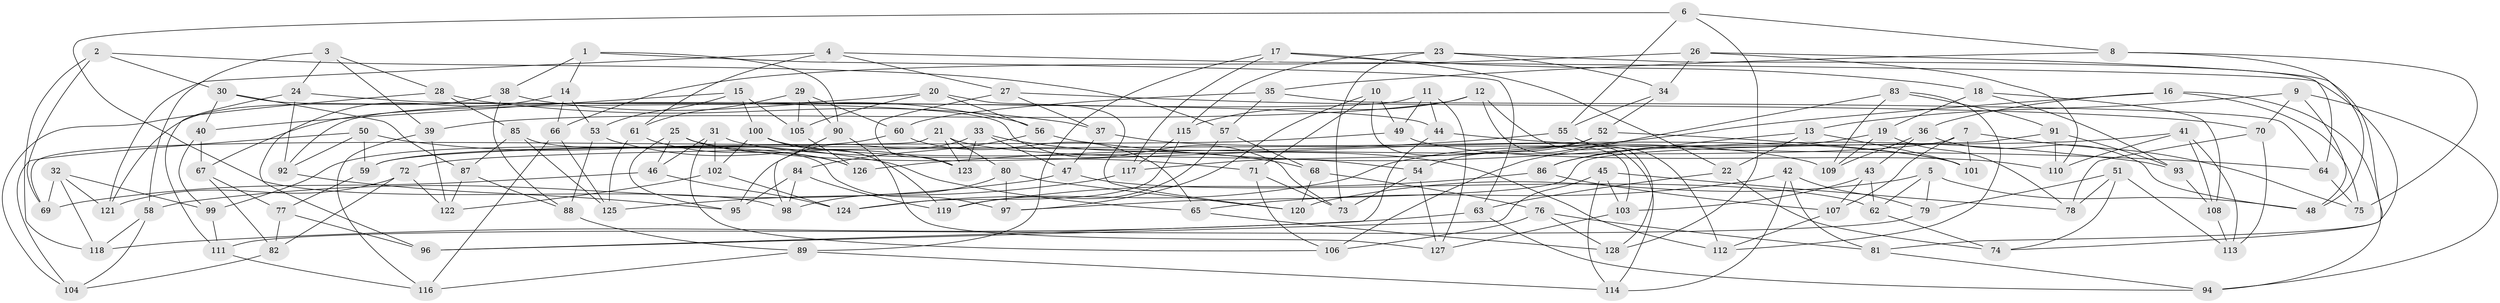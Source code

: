// Generated by graph-tools (version 1.1) at 2025/37/03/09/25 02:37:56]
// undirected, 128 vertices, 256 edges
graph export_dot {
graph [start="1"]
  node [color=gray90,style=filled];
  1;
  2;
  3;
  4;
  5;
  6;
  7;
  8;
  9;
  10;
  11;
  12;
  13;
  14;
  15;
  16;
  17;
  18;
  19;
  20;
  21;
  22;
  23;
  24;
  25;
  26;
  27;
  28;
  29;
  30;
  31;
  32;
  33;
  34;
  35;
  36;
  37;
  38;
  39;
  40;
  41;
  42;
  43;
  44;
  45;
  46;
  47;
  48;
  49;
  50;
  51;
  52;
  53;
  54;
  55;
  56;
  57;
  58;
  59;
  60;
  61;
  62;
  63;
  64;
  65;
  66;
  67;
  68;
  69;
  70;
  71;
  72;
  73;
  74;
  75;
  76;
  77;
  78;
  79;
  80;
  81;
  82;
  83;
  84;
  85;
  86;
  87;
  88;
  89;
  90;
  91;
  92;
  93;
  94;
  95;
  96;
  97;
  98;
  99;
  100;
  101;
  102;
  103;
  104;
  105;
  106;
  107;
  108;
  109;
  110;
  111;
  112;
  113;
  114;
  115;
  116;
  117;
  118;
  119;
  120;
  121;
  122;
  123;
  124;
  125;
  126;
  127;
  128;
  1 -- 90;
  1 -- 63;
  1 -- 14;
  1 -- 38;
  2 -- 69;
  2 -- 57;
  2 -- 30;
  2 -- 118;
  3 -- 58;
  3 -- 24;
  3 -- 39;
  3 -- 28;
  4 -- 61;
  4 -- 74;
  4 -- 121;
  4 -- 27;
  5 -- 120;
  5 -- 62;
  5 -- 48;
  5 -- 79;
  6 -- 55;
  6 -- 128;
  6 -- 8;
  6 -- 98;
  7 -- 107;
  7 -- 75;
  7 -- 101;
  7 -- 59;
  8 -- 48;
  8 -- 75;
  8 -- 35;
  9 -- 70;
  9 -- 94;
  9 -- 48;
  9 -- 13;
  10 -- 71;
  10 -- 103;
  10 -- 97;
  10 -- 49;
  11 -- 127;
  11 -- 92;
  11 -- 49;
  11 -- 44;
  12 -- 112;
  12 -- 115;
  12 -- 39;
  12 -- 114;
  13 -- 86;
  13 -- 101;
  13 -- 22;
  14 -- 66;
  14 -- 96;
  14 -- 53;
  15 -- 100;
  15 -- 40;
  15 -- 53;
  15 -- 105;
  16 -- 124;
  16 -- 75;
  16 -- 36;
  16 -- 94;
  17 -- 18;
  17 -- 89;
  17 -- 22;
  17 -- 117;
  18 -- 108;
  18 -- 19;
  18 -- 93;
  19 -- 109;
  19 -- 78;
  19 -- 86;
  20 -- 105;
  20 -- 56;
  20 -- 120;
  20 -- 67;
  21 -- 69;
  21 -- 54;
  21 -- 123;
  21 -- 80;
  22 -- 63;
  22 -- 74;
  23 -- 73;
  23 -- 115;
  23 -- 34;
  23 -- 64;
  24 -- 44;
  24 -- 92;
  24 -- 111;
  25 -- 95;
  25 -- 126;
  25 -- 109;
  25 -- 46;
  26 -- 34;
  26 -- 81;
  26 -- 110;
  26 -- 66;
  27 -- 70;
  27 -- 37;
  27 -- 123;
  28 -- 85;
  28 -- 37;
  28 -- 104;
  29 -- 105;
  29 -- 60;
  29 -- 90;
  29 -- 61;
  30 -- 73;
  30 -- 40;
  30 -- 87;
  31 -- 102;
  31 -- 46;
  31 -- 71;
  31 -- 106;
  32 -- 69;
  32 -- 118;
  32 -- 121;
  32 -- 99;
  33 -- 47;
  33 -- 68;
  33 -- 95;
  33 -- 123;
  34 -- 55;
  34 -- 52;
  35 -- 64;
  35 -- 57;
  35 -- 60;
  36 -- 109;
  36 -- 48;
  36 -- 43;
  37 -- 47;
  37 -- 101;
  38 -- 121;
  38 -- 56;
  38 -- 88;
  39 -- 116;
  39 -- 122;
  40 -- 99;
  40 -- 67;
  41 -- 72;
  41 -- 113;
  41 -- 110;
  41 -- 108;
  42 -- 114;
  42 -- 65;
  42 -- 79;
  42 -- 81;
  43 -- 103;
  43 -- 107;
  43 -- 62;
  44 -- 64;
  44 -- 96;
  45 -- 96;
  45 -- 114;
  45 -- 78;
  45 -- 103;
  46 -- 124;
  46 -- 69;
  47 -- 62;
  47 -- 58;
  49 -- 59;
  49 -- 110;
  50 -- 59;
  50 -- 92;
  50 -- 65;
  50 -- 104;
  51 -- 74;
  51 -- 79;
  51 -- 113;
  51 -- 78;
  52 -- 101;
  52 -- 117;
  52 -- 54;
  53 -- 123;
  53 -- 88;
  54 -- 73;
  54 -- 127;
  55 -- 126;
  55 -- 128;
  56 -- 84;
  56 -- 93;
  57 -- 119;
  57 -- 68;
  58 -- 118;
  58 -- 104;
  59 -- 77;
  60 -- 99;
  60 -- 65;
  61 -- 125;
  61 -- 126;
  62 -- 74;
  63 -- 118;
  63 -- 94;
  64 -- 75;
  65 -- 128;
  66 -- 116;
  66 -- 125;
  67 -- 82;
  67 -- 77;
  68 -- 76;
  68 -- 120;
  70 -- 78;
  70 -- 113;
  71 -- 106;
  71 -- 73;
  72 -- 121;
  72 -- 82;
  72 -- 122;
  76 -- 81;
  76 -- 128;
  76 -- 106;
  77 -- 82;
  77 -- 96;
  79 -- 111;
  80 -- 120;
  80 -- 98;
  80 -- 97;
  81 -- 94;
  82 -- 104;
  83 -- 112;
  83 -- 106;
  83 -- 109;
  83 -- 91;
  84 -- 98;
  84 -- 119;
  84 -- 95;
  85 -- 125;
  85 -- 97;
  85 -- 87;
  86 -- 107;
  86 -- 119;
  87 -- 88;
  87 -- 122;
  88 -- 89;
  89 -- 114;
  89 -- 116;
  90 -- 127;
  90 -- 98;
  91 -- 93;
  91 -- 110;
  91 -- 97;
  92 -- 95;
  93 -- 108;
  99 -- 111;
  100 -- 112;
  100 -- 119;
  100 -- 102;
  102 -- 122;
  102 -- 124;
  103 -- 127;
  105 -- 126;
  107 -- 112;
  108 -- 113;
  111 -- 116;
  115 -- 124;
  115 -- 117;
  117 -- 125;
}
